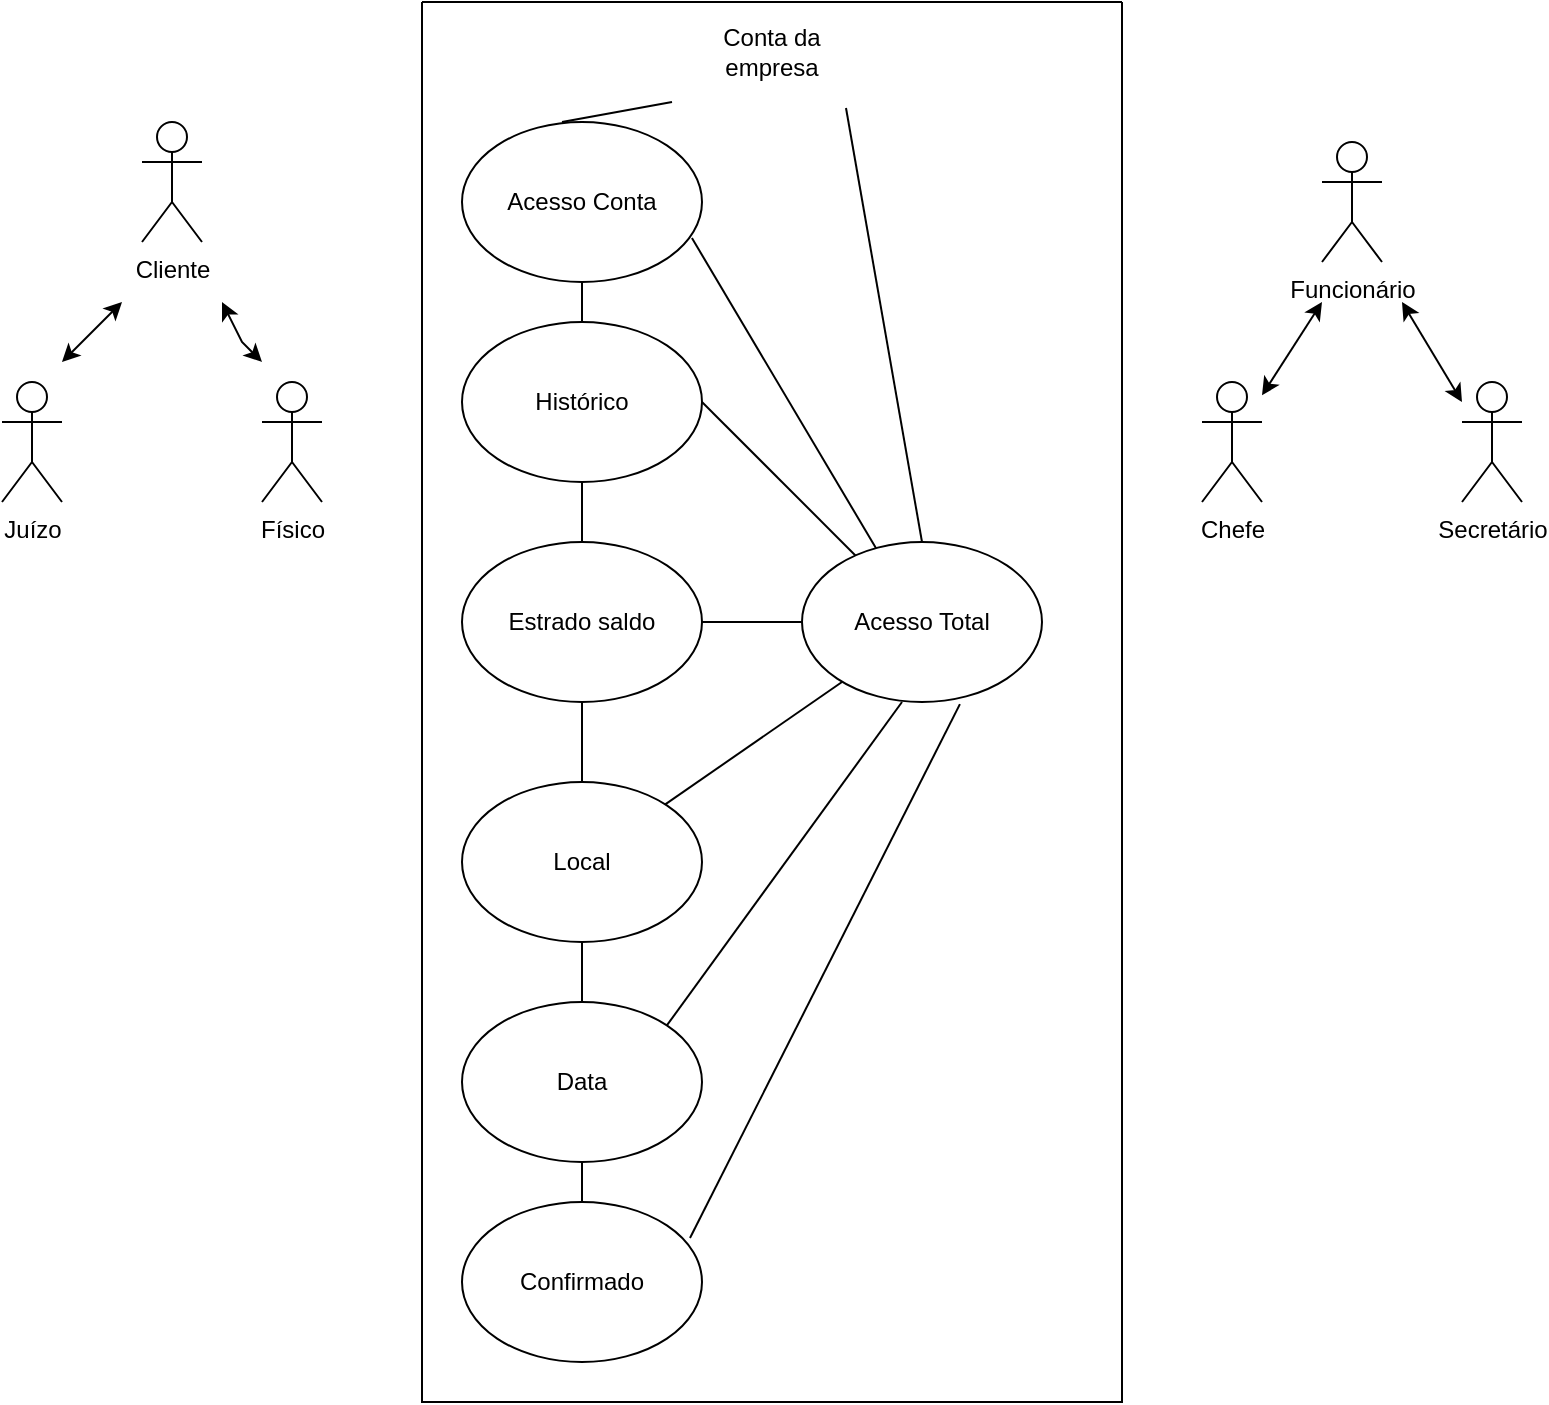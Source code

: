 <mxfile version="26.2.4">
  <diagram name="Página-1" id="08tB7218NpRL2Nvatnnr">
    <mxGraphModel dx="874" dy="473" grid="1" gridSize="10" guides="1" tooltips="1" connect="1" arrows="1" fold="1" page="1" pageScale="1" pageWidth="827" pageHeight="1169" math="0" shadow="0">
      <root>
        <mxCell id="0" />
        <mxCell id="1" parent="0" />
        <mxCell id="5GAmD2_G5ovodKzPIwnK-2" value="" style="swimlane;startSize=0;" vertex="1" parent="1">
          <mxGeometry x="240" y="290" width="350" height="700" as="geometry" />
        </mxCell>
        <mxCell id="5GAmD2_G5ovodKzPIwnK-9" value="Acesso Conta" style="ellipse;whiteSpace=wrap;html=1;" vertex="1" parent="5GAmD2_G5ovodKzPIwnK-2">
          <mxGeometry x="20" y="60" width="120" height="80" as="geometry" />
        </mxCell>
        <mxCell id="5GAmD2_G5ovodKzPIwnK-10" value="Histórico" style="ellipse;whiteSpace=wrap;html=1;" vertex="1" parent="5GAmD2_G5ovodKzPIwnK-2">
          <mxGeometry x="20" y="160" width="120" height="80" as="geometry" />
        </mxCell>
        <mxCell id="5GAmD2_G5ovodKzPIwnK-11" value="Estrado saldo" style="ellipse;whiteSpace=wrap;html=1;" vertex="1" parent="5GAmD2_G5ovodKzPIwnK-2">
          <mxGeometry x="20" y="270" width="120" height="80" as="geometry" />
        </mxCell>
        <mxCell id="5GAmD2_G5ovodKzPIwnK-12" value="Local" style="ellipse;whiteSpace=wrap;html=1;" vertex="1" parent="5GAmD2_G5ovodKzPIwnK-2">
          <mxGeometry x="20" y="390" width="120" height="80" as="geometry" />
        </mxCell>
        <mxCell id="5GAmD2_G5ovodKzPIwnK-13" value="Data" style="ellipse;whiteSpace=wrap;html=1;" vertex="1" parent="5GAmD2_G5ovodKzPIwnK-2">
          <mxGeometry x="20" y="500" width="120" height="80" as="geometry" />
        </mxCell>
        <mxCell id="5GAmD2_G5ovodKzPIwnK-14" value="Confirmado" style="ellipse;whiteSpace=wrap;html=1;" vertex="1" parent="5GAmD2_G5ovodKzPIwnK-2">
          <mxGeometry x="20" y="600" width="120" height="80" as="geometry" />
        </mxCell>
        <mxCell id="5GAmD2_G5ovodKzPIwnK-15" value="Acesso Total" style="ellipse;whiteSpace=wrap;html=1;" vertex="1" parent="5GAmD2_G5ovodKzPIwnK-2">
          <mxGeometry x="190" y="270" width="120" height="80" as="geometry" />
        </mxCell>
        <mxCell id="5GAmD2_G5ovodKzPIwnK-20" value="Conta da empresa" style="text;html=1;align=center;verticalAlign=middle;whiteSpace=wrap;rounded=0;" vertex="1" parent="5GAmD2_G5ovodKzPIwnK-2">
          <mxGeometry x="125" width="100" height="50" as="geometry" />
        </mxCell>
        <mxCell id="5GAmD2_G5ovodKzPIwnK-21" value="" style="endArrow=none;html=1;rounded=0;entryX=0;entryY=1;entryDx=0;entryDy=0;" edge="1" parent="5GAmD2_G5ovodKzPIwnK-2" target="5GAmD2_G5ovodKzPIwnK-20">
          <mxGeometry width="50" height="50" relative="1" as="geometry">
            <mxPoint x="70" y="60" as="sourcePoint" />
            <mxPoint x="120" y="10" as="targetPoint" />
          </mxGeometry>
        </mxCell>
        <mxCell id="5GAmD2_G5ovodKzPIwnK-22" value="" style="endArrow=none;html=1;rounded=0;exitX=0.87;exitY=1.06;exitDx=0;exitDy=0;exitPerimeter=0;entryX=0.5;entryY=0;entryDx=0;entryDy=0;" edge="1" parent="5GAmD2_G5ovodKzPIwnK-2" source="5GAmD2_G5ovodKzPIwnK-20" target="5GAmD2_G5ovodKzPIwnK-15">
          <mxGeometry width="50" height="50" relative="1" as="geometry">
            <mxPoint x="190" y="110" as="sourcePoint" />
            <mxPoint x="240" y="60" as="targetPoint" />
          </mxGeometry>
        </mxCell>
        <mxCell id="5GAmD2_G5ovodKzPIwnK-23" value="" style="endArrow=none;html=1;rounded=0;" edge="1" parent="5GAmD2_G5ovodKzPIwnK-2" source="5GAmD2_G5ovodKzPIwnK-10" target="5GAmD2_G5ovodKzPIwnK-9">
          <mxGeometry width="50" height="50" relative="1" as="geometry">
            <mxPoint x="130" y="170" as="sourcePoint" />
            <mxPoint x="180" y="120" as="targetPoint" />
          </mxGeometry>
        </mxCell>
        <mxCell id="5GAmD2_G5ovodKzPIwnK-24" value="" style="endArrow=none;html=1;rounded=0;entryX=0.5;entryY=1;entryDx=0;entryDy=0;exitX=0.5;exitY=0;exitDx=0;exitDy=0;" edge="1" parent="5GAmD2_G5ovodKzPIwnK-2" source="5GAmD2_G5ovodKzPIwnK-11" target="5GAmD2_G5ovodKzPIwnK-10">
          <mxGeometry width="50" height="50" relative="1" as="geometry">
            <mxPoint x="130" y="280" as="sourcePoint" />
            <mxPoint x="180" y="230" as="targetPoint" />
          </mxGeometry>
        </mxCell>
        <mxCell id="5GAmD2_G5ovodKzPIwnK-25" value="" style="endArrow=none;html=1;rounded=0;entryX=0.5;entryY=1;entryDx=0;entryDy=0;exitX=0.5;exitY=0;exitDx=0;exitDy=0;" edge="1" parent="5GAmD2_G5ovodKzPIwnK-2" source="5GAmD2_G5ovodKzPIwnK-12" target="5GAmD2_G5ovodKzPIwnK-11">
          <mxGeometry width="50" height="50" relative="1" as="geometry">
            <mxPoint x="140" y="390" as="sourcePoint" />
            <mxPoint x="190" y="340" as="targetPoint" />
          </mxGeometry>
        </mxCell>
        <mxCell id="5GAmD2_G5ovodKzPIwnK-26" value="" style="endArrow=none;html=1;rounded=0;entryX=0.5;entryY=1;entryDx=0;entryDy=0;entryPerimeter=0;exitX=0.5;exitY=0;exitDx=0;exitDy=0;" edge="1" parent="5GAmD2_G5ovodKzPIwnK-2" source="5GAmD2_G5ovodKzPIwnK-13" target="5GAmD2_G5ovodKzPIwnK-12">
          <mxGeometry width="50" height="50" relative="1" as="geometry">
            <mxPoint x="150" y="510" as="sourcePoint" />
            <mxPoint x="200" y="460" as="targetPoint" />
          </mxGeometry>
        </mxCell>
        <mxCell id="5GAmD2_G5ovodKzPIwnK-27" value="" style="endArrow=none;html=1;rounded=0;entryX=0.5;entryY=1;entryDx=0;entryDy=0;exitX=0.5;exitY=0;exitDx=0;exitDy=0;" edge="1" parent="5GAmD2_G5ovodKzPIwnK-2" source="5GAmD2_G5ovodKzPIwnK-14" target="5GAmD2_G5ovodKzPIwnK-13">
          <mxGeometry width="50" height="50" relative="1" as="geometry">
            <mxPoint x="130" y="600" as="sourcePoint" />
            <mxPoint x="180" y="550" as="targetPoint" />
          </mxGeometry>
        </mxCell>
        <mxCell id="5GAmD2_G5ovodKzPIwnK-28" value="" style="endArrow=none;html=1;rounded=0;entryX=0.308;entryY=0.038;entryDx=0;entryDy=0;entryPerimeter=0;exitX=0.958;exitY=0.725;exitDx=0;exitDy=0;exitPerimeter=0;" edge="1" parent="5GAmD2_G5ovodKzPIwnK-2" source="5GAmD2_G5ovodKzPIwnK-9" target="5GAmD2_G5ovodKzPIwnK-15">
          <mxGeometry width="50" height="50" relative="1" as="geometry">
            <mxPoint x="180" y="280" as="sourcePoint" />
            <mxPoint x="230" y="230" as="targetPoint" />
          </mxGeometry>
        </mxCell>
        <mxCell id="5GAmD2_G5ovodKzPIwnK-29" value="" style="endArrow=none;html=1;rounded=0;exitX=1;exitY=0.5;exitDx=0;exitDy=0;" edge="1" parent="5GAmD2_G5ovodKzPIwnK-2" source="5GAmD2_G5ovodKzPIwnK-10" target="5GAmD2_G5ovodKzPIwnK-15">
          <mxGeometry width="50" height="50" relative="1" as="geometry">
            <mxPoint x="140" y="310" as="sourcePoint" />
            <mxPoint x="190" y="260" as="targetPoint" />
          </mxGeometry>
        </mxCell>
        <mxCell id="5GAmD2_G5ovodKzPIwnK-30" value="" style="endArrow=none;html=1;rounded=0;" edge="1" parent="5GAmD2_G5ovodKzPIwnK-2" source="5GAmD2_G5ovodKzPIwnK-11">
          <mxGeometry width="50" height="50" relative="1" as="geometry">
            <mxPoint x="-100" y="70" as="sourcePoint" />
            <mxPoint x="190" y="310" as="targetPoint" />
          </mxGeometry>
        </mxCell>
        <mxCell id="5GAmD2_G5ovodKzPIwnK-31" value="" style="endArrow=none;html=1;rounded=0;" edge="1" parent="5GAmD2_G5ovodKzPIwnK-2" source="5GAmD2_G5ovodKzPIwnK-12">
          <mxGeometry width="50" height="50" relative="1" as="geometry">
            <mxPoint x="160" y="390" as="sourcePoint" />
            <mxPoint x="210" y="340" as="targetPoint" />
          </mxGeometry>
        </mxCell>
        <mxCell id="5GAmD2_G5ovodKzPIwnK-32" value="" style="endArrow=none;html=1;rounded=0;exitX=1;exitY=0;exitDx=0;exitDy=0;" edge="1" parent="5GAmD2_G5ovodKzPIwnK-2" source="5GAmD2_G5ovodKzPIwnK-13">
          <mxGeometry width="50" height="50" relative="1" as="geometry">
            <mxPoint x="190" y="400" as="sourcePoint" />
            <mxPoint x="240" y="350" as="targetPoint" />
          </mxGeometry>
        </mxCell>
        <mxCell id="5GAmD2_G5ovodKzPIwnK-33" value="" style="endArrow=none;html=1;rounded=0;entryX=0.658;entryY=1.013;entryDx=0;entryDy=0;entryPerimeter=0;exitX=0.95;exitY=0.225;exitDx=0;exitDy=0;exitPerimeter=0;" edge="1" parent="5GAmD2_G5ovodKzPIwnK-2" source="5GAmD2_G5ovodKzPIwnK-14" target="5GAmD2_G5ovodKzPIwnK-15">
          <mxGeometry width="50" height="50" relative="1" as="geometry">
            <mxPoint x="240" y="410" as="sourcePoint" />
            <mxPoint x="290" y="360" as="targetPoint" />
          </mxGeometry>
        </mxCell>
        <mxCell id="5GAmD2_G5ovodKzPIwnK-3" value="Cliente" style="shape=umlActor;verticalLabelPosition=bottom;verticalAlign=top;html=1;" vertex="1" parent="1">
          <mxGeometry x="100" y="350" width="30" height="60" as="geometry" />
        </mxCell>
        <mxCell id="5GAmD2_G5ovodKzPIwnK-4" value="Juízo" style="shape=umlActor;verticalLabelPosition=bottom;verticalAlign=top;html=1;" vertex="1" parent="1">
          <mxGeometry x="30" y="480" width="30" height="60" as="geometry" />
        </mxCell>
        <mxCell id="5GAmD2_G5ovodKzPIwnK-6" value="Funcionário" style="shape=umlActor;verticalLabelPosition=bottom;verticalAlign=top;html=1;" vertex="1" parent="1">
          <mxGeometry x="690" y="360" width="30" height="60" as="geometry" />
        </mxCell>
        <mxCell id="5GAmD2_G5ovodKzPIwnK-7" value="Chefe" style="shape=umlActor;verticalLabelPosition=bottom;verticalAlign=top;html=1;" vertex="1" parent="1">
          <mxGeometry x="630" y="480" width="30" height="60" as="geometry" />
        </mxCell>
        <mxCell id="5GAmD2_G5ovodKzPIwnK-8" value="Secretário" style="shape=umlActor;verticalLabelPosition=bottom;verticalAlign=top;html=1;" vertex="1" parent="1">
          <mxGeometry x="760" y="480" width="30" height="60" as="geometry" />
        </mxCell>
        <mxCell id="5GAmD2_G5ovodKzPIwnK-18" value="Físico" style="shape=umlActor;verticalLabelPosition=bottom;verticalAlign=top;html=1;" vertex="1" parent="1">
          <mxGeometry x="160" y="480" width="30" height="60" as="geometry" />
        </mxCell>
        <mxCell id="5GAmD2_G5ovodKzPIwnK-34" value="" style="endArrow=classic;startArrow=classic;html=1;rounded=0;" edge="1" parent="1" source="5GAmD2_G5ovodKzPIwnK-7">
          <mxGeometry width="50" height="50" relative="1" as="geometry">
            <mxPoint x="670" y="480" as="sourcePoint" />
            <mxPoint x="690" y="440" as="targetPoint" />
          </mxGeometry>
        </mxCell>
        <mxCell id="5GAmD2_G5ovodKzPIwnK-35" value="" style="endArrow=classic;startArrow=classic;html=1;rounded=0;" edge="1" parent="1">
          <mxGeometry width="50" height="50" relative="1" as="geometry">
            <mxPoint x="760" y="490" as="sourcePoint" />
            <mxPoint x="730" y="440" as="targetPoint" />
          </mxGeometry>
        </mxCell>
        <mxCell id="5GAmD2_G5ovodKzPIwnK-37" value="" style="endArrow=classic;startArrow=classic;html=1;rounded=0;" edge="1" parent="1">
          <mxGeometry width="50" height="50" relative="1" as="geometry">
            <mxPoint x="60" y="470" as="sourcePoint" />
            <mxPoint x="90" y="440" as="targetPoint" />
          </mxGeometry>
        </mxCell>
        <mxCell id="5GAmD2_G5ovodKzPIwnK-38" value="" style="endArrow=classic;startArrow=classic;html=1;rounded=0;" edge="1" parent="1">
          <mxGeometry width="50" height="50" relative="1" as="geometry">
            <mxPoint x="140" y="440" as="sourcePoint" />
            <mxPoint x="160" y="470" as="targetPoint" />
            <Array as="points">
              <mxPoint x="150" y="460" />
            </Array>
          </mxGeometry>
        </mxCell>
      </root>
    </mxGraphModel>
  </diagram>
</mxfile>
